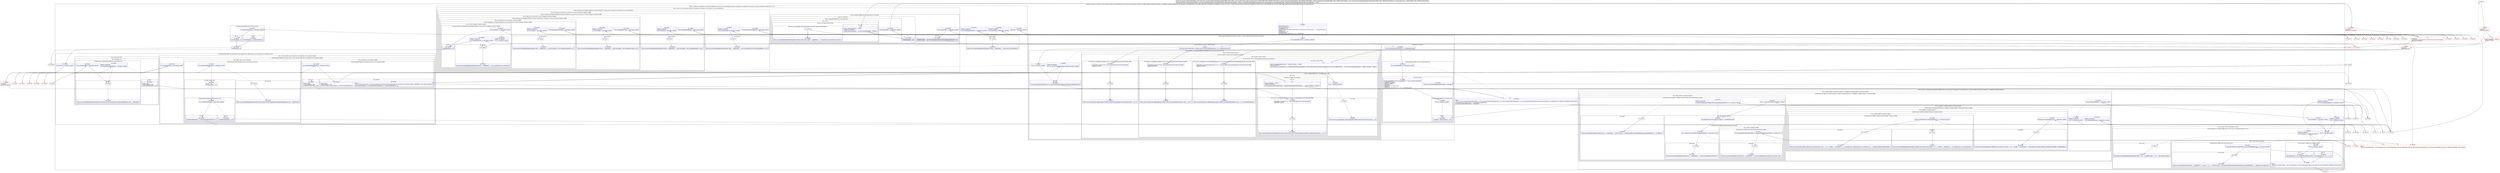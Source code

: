 digraph "CFG forcom.j256.ormlite.field.FieldType.\<init\>(Lcom\/j256\/ormlite\/support\/ConnectionSource;Ljava\/lang\/String;Ljava\/lang\/reflect\/Field;Lcom\/j256\/ormlite\/field\/DatabaseFieldConfig;Ljava\/lang\/Class;)V" {
subgraph cluster_Region_1604795508 {
label = "R(8:0|(2:2|(1:28)(1:(1:(2:10|(1:(1:13))(2:17|18)))))(2:29|(3:31|(1:33)|35))|36|(1:(3:(1:76)(1:78)|77|(2:163|164))(2:73|74))(1:(1:(2:49|(2:55|56)(1:(2:53|54)))(2:47|48))(1:(1:(2:68|69)(1:(2:64|65)(2:66|67)))))|(1:83)(1:84)|85|(1:(2:(2:92|93)|(1:91)))(1:(1:(2:98|(1:100)(1:101))(2:102|103))(1:(2:106|109)(1:110)))|(2:(1:121)(2:(1:(1:125))|129)|(2:134|135)(1:(2:140|141)(1:(2:146|147)(1:(2:152|153)(1:(1:161)(2:159|160))))))(2:117|118)) | DECL_VAR: com.j256.ormlite.field.DataPersister null, java.lang.String null\l";
node [shape=record,color=blue];
Node_0 [shape=record,label="{0\:\ 0x0000|MTH_ENTER_BLOCK\l|r6.connectionSource = r7\lr6.tableName = r8\lcom.j256.ormlite.db.DatabaseType com.j256.ormlite.p007db.DatabaseType r7 = r7.getDatabaseType()\lr6.field = r9\lr6.parentClass = r11\lr10.postProcess()\ljava.lang.Class java.lang.Class\<?\> r11 = r9.getType()\l}"];
subgraph cluster_IfRegion_1444960483 {
label = "IF [B:1:0x001c] THEN: R(2:2|(1:28)(1:(1:(2:10|(1:(1:13))(2:17|18))))) ELSE: R(2:29|(3:31|(1:33)|35))";
node [shape=record,color=blue];
Node_1 [shape=record,label="{1\:\ 0x001c|if (r10.getDataPersister() == null) goto L_0x001e\l}"];
subgraph cluster_Region_1657262896 {
label = "R(2:2|(1:28)(1:(1:(2:10|(1:(1:13))(2:17|18)))))";
node [shape=record,color=blue];
Node_2 [shape=record,label="{2\:\ 0x001e|java.lang.Class java.lang.Class\<? extends com.j256.ormlite.field.DataPersister\> r0 = r10.getPersisterClass()\l}"];
subgraph cluster_IfRegion_603158689 {
label = "IF [B:3:0x0022, B:5:0x0026] THEN: R(1:28) ELSE: R(1:(1:(2:10|(1:(1:13))(2:17|18))))";
node [shape=record,color=blue];
Node_3 [shape=record,label="{3\:\ 0x0022|if (r0 == null) goto L_0x00b5\l}"];
Node_5 [shape=record,label="{5\:\ 0x0026|ADDED_TO_REGION\l|if (r0 == com.j256.ormlite.field.types.VoidType.class) goto L_0x00b5\l}"];
subgraph cluster_Region_941175782 {
label = "R(1:28)";
node [shape=record,color=blue];
Node_28 [shape=record,label="{28\:\ 0x00b5|com.j256.ormlite.field.DataPersister r3 = com.j256.ormlite.field.DataPersisterManager.lookupForField(r9)\l}"];
}
subgraph cluster_Region_894332527 {
label = "R(1:(1:(2:10|(1:(1:13))(2:17|18))))";
node [shape=record,color=blue];
subgraph cluster_TryCatchRegion_1011454912 {
label = "Try: R(1:(2:10|(1:(1:13))(2:17|18))) catches: R(3:25|26|27)";
node [shape=record,color=blue];
subgraph cluster_Region_485324992 {
label = "R(1:(2:10|(1:(1:13))(2:17|18)))";
node [shape=record,color=blue];
subgraph cluster_TryCatchRegion_1222565118 {
label = "Try: R(2:10|(1:(1:13))(2:17|18)) catches: R(3:22|23|24), R(3:19|20|21)";
node [shape=record,color=blue];
subgraph cluster_Region_555570608 {
label = "R(2:10|(1:(1:13))(2:17|18))";
node [shape=record,color=blue];
Node_10 [shape=record,label="{10\:\ ?|Catch:\{ InvocationTargetException \-\> 0x0083, Exception \-\> 0x006c \}\lSplitter:B:9:0x0032\l|java.lang.Object java.lang.Object r3 = r0.getDeclaredMethod(\"getSingleton\", new java.lang.Class[0]).invoke((java.lang.Object) null, new java.lang.Object[0])     \/\/ Catch:\{ InvocationTargetException \-\> 0x0083, Exception \-\> 0x006c \}\l}"];
subgraph cluster_IfRegion_112018410 {
label = "IF [B:11:0x0038] THEN: R(1:(1:13)) ELSE: R(2:17|18)";
node [shape=record,color=blue];
Node_11 [shape=record,label="{11\:\ 0x0038|if (r3 != null) goto L_0x003a\l}"];
subgraph cluster_Region_237366940 {
label = "R(1:(1:13))";
node [shape=record,color=blue];
subgraph cluster_TryCatchRegion_2114104075 {
label = "Try: R(1:13) catches: R(3:14|15|16)";
node [shape=record,color=blue];
subgraph cluster_Region_520787416 {
label = "R(1:13)";
node [shape=record,color=blue];
Node_13 [shape=record,label="{13\:\ ?|Catch:\{ Exception \-\> 0x003e \}\lSplitter:B:12:0x003a\l|com.j256.ormlite.field.DataPersister r3 = (com.j256.ormlite.field.DataPersister) r3     \/\/ Catch:\{ Exception \-\> 0x003e \}\l}"];
}
subgraph cluster_Region_1696267542 {
label = "R(3:14|15|16) | ExcHandler: Exception (r7v33 'e' java.lang.Exception A[CUSTOM_DECLARE])\l";
node [shape=record,color=blue];
Node_14 [shape=record,label="{14\:\ 0x003e|ExcHandler: Exception (r7v33 'e' java.lang.Exception A[CUSTOM_DECLARE])\lSplitter:B:12:0x003a\l}"];
Node_15 [shape=record,label="{15\:\ 0x003f}"];
Node_16 [shape=record,label="{16\:\ 0x0054|throw com.j256.ormlite.misc.SqlExceptionUtil.create(\"Could not cast result of static getSingleton method to DataPersister from class \" + r0, r7)\l}"];
}
}
}
subgraph cluster_Region_966327510 {
label = "R(2:17|18)";
node [shape=record,color=blue];
Node_17 [shape=record,label="{17\:\ 0x0055}"];
Node_18 [shape=record,label="{18\:\ 0x006b|throw new java.sql.SQLException(\"Static getSingleton method should not return null on class \" + r0)\l}"];
}
}
}
subgraph cluster_Region_26651956 {
label = "R(3:22|23|24) | ExcHandler: InvocationTargetException (r7v27 'e' java.lang.reflect.InvocationTargetException A[CUSTOM_DECLARE])\l";
node [shape=record,color=blue];
Node_22 [shape=record,label="{22\:\ 0x0083|ExcHandler: InvocationTargetException (r7v27 'e' java.lang.reflect.InvocationTargetException A[CUSTOM_DECLARE])\lSplitter:B:9:0x0032\l}"];
Node_23 [shape=record,label="{23\:\ 0x0084}"];
Node_24 [shape=record,label="{24\:\ 0x009d|throw com.j256.ormlite.misc.SqlExceptionUtil.create(\"Could not run getSingleton method on class \" + r0, r7.getTargetException())\l}"];
}
subgraph cluster_Region_1257101411 {
label = "R(3:19|20|21) | ExcHandler: Exception (r7v30 'e' java.lang.Exception A[CUSTOM_DECLARE])\l";
node [shape=record,color=blue];
Node_19 [shape=record,label="{19\:\ 0x006c|ExcHandler: Exception (r7v30 'e' java.lang.Exception A[CUSTOM_DECLARE])\lSplitter:B:9:0x0032\l}"];
Node_20 [shape=record,label="{20\:\ 0x006d}"];
Node_21 [shape=record,label="{21\:\ 0x0082|throw com.j256.ormlite.misc.SqlExceptionUtil.create(\"Could not run getSingleton method on class \" + r0, r7)\l}"];
}
}
}
subgraph cluster_Region_2024631909 {
label = "R(3:25|26|27) | ExcHandler: Exception (r7v25 'e' java.lang.Exception A[CUSTOM_DECLARE])\l";
node [shape=record,color=blue];
Node_25 [shape=record,label="{25\:\ 0x009e|ExcHandler: Exception (r7v25 'e' java.lang.Exception A[CUSTOM_DECLARE])\lSplitter:B:7:0x002c\l}"];
Node_26 [shape=record,label="{26\:\ 0x009f}"];
Node_27 [shape=record,label="{27\:\ 0x00b4|throw com.j256.ormlite.misc.SqlExceptionUtil.create(\"Could not find getSingleton static method on class \" + r0, r7)\l}"];
}
}
}
}
}
subgraph cluster_Region_1512675039 {
label = "R(2:29|(3:31|(1:33)|35))";
node [shape=record,color=blue];
Node_29 [shape=record,label="{29\:\ 0x00ba|com.j256.ormlite.field.DataPersister r3 = r10.getDataPersister()\l}"];
subgraph cluster_IfRegion_157214579 {
label = "IF [B:30:0x00c2] THEN: R(3:31|(1:33)|35) ELSE: null";
node [shape=record,color=blue];
Node_30 [shape=record,label="{30\:\ 0x00c2|if (r3.isValidForField(r9) == false) goto L_0x00c4\l}"];
subgraph cluster_Region_539695116 {
label = "R(3:31|(1:33)|35)";
node [shape=record,color=blue];
Node_31 [shape=record,label="{31\:\ 0x00c4|java.lang.StringBuilder java.lang.StringBuilder r7 = new java.lang.StringBuilder()\lr7.append(\"Field class \")\lr7.append(r11.getName())\lr7.append(\" for field \")\lr7.append(r6)\lr7.append(\" is not valid for type \")\lr7.append(r3)\ljava.lang.Class java.lang.Class\<?\> r8 = r3.getPrimaryClass()\l}"];
subgraph cluster_IfRegion_28884842 {
label = "IF [B:32:0x00e9] THEN: R(1:33) ELSE: null";
node [shape=record,color=blue];
Node_32 [shape=record,label="{32\:\ 0x00e9|if (r8 != null) goto L_0x00eb\l}"];
subgraph cluster_Region_776308026 {
label = "R(1:33)";
node [shape=record,color=blue];
Node_33 [shape=record,label="{33\:\ 0x00eb|r7.append(\", maybe should be \" + r8)\l}"];
}
}
Node_35 [shape=record,label="{35\:\ 0x0108|throw new java.lang.IllegalArgumentException(r7.toString())\l}"];
}
}
}
}
Node_36 [shape=record,label="{36\:\ 0x0109|PHI: r3 \l  PHI: (r3v0 com.j256.ormlite.field.DataPersister) = (r3v1 com.j256.ormlite.field.DataPersister), (r3v2 com.j256.ormlite.field.DataPersister), (r3v7 com.j256.ormlite.field.DataPersister) binds: [B:30:0x00c2, B:28:0x00b5, B:13:?] A[DONT_GENERATE, DONT_INLINE]\l|java.lang.String java.lang.String r0 = r10.getForeignColumnName()\ljava.lang.String java.lang.String r4 = r9.getName()\l}"];
subgraph cluster_IfRegion_1117789554 {
label = "IF [B:37:0x0115, B:39:0x011b, B:40:0x011d] THEN: R(1:(3:(1:76)(1:78)|77|(2:163|164))(2:73|74)) ELSE: R(1:(1:(2:49|(2:55|56)(1:(2:53|54)))(2:47|48))(1:(1:(2:68|69)(1:(2:64|65)(2:66|67)))))";
node [shape=record,color=blue];
Node_37 [shape=record,label="{37\:\ 0x0115|if (r10.isForeign() == true) goto L_0x024a\l}"];
Node_39 [shape=record,label="{39\:\ 0x011b|ADDED_TO_REGION\l|if (r10.isForeignAutoRefresh() == true) goto L_0x024a\l}"];
Node_40 [shape=record,label="{40\:\ 0x011d|ADDED_TO_REGION\l|if (r0 != null) goto L_0x024a\l}"];
subgraph cluster_Region_928637834 {
label = "R(1:(3:(1:76)(1:78)|77|(2:163|164))(2:73|74))";
node [shape=record,color=blue];
subgraph cluster_IfRegion_371829491 {
label = "IF [B:70:0x024a, B:72:0x0250] THEN: R(3:(1:76)(1:78)|77|(2:163|164)) ELSE: R(2:73|74)";
node [shape=record,color=blue];
Node_70 [shape=record,label="{70\:\ 0x024a|if (r3 == null) goto L_0x0277\l}"];
Node_72 [shape=record,label="{72\:\ 0x0250|ADDED_TO_REGION\l|if (r3.isPrimitive() == false) goto L_0x0277\l}"];
subgraph cluster_Region_1848741569 {
label = "R(3:(1:76)(1:78)|77|(2:163|164))";
node [shape=record,color=blue];
subgraph cluster_IfRegion_1412035735 {
label = "IF [B:75:0x0277] THEN: R(1:76) ELSE: R(1:78)";
node [shape=record,color=blue];
Node_75 [shape=record,label="{75\:\ 0x0277|if (r0 == null) goto L_0x0279\l}"];
subgraph cluster_Region_750278136 {
label = "R(1:76)";
node [shape=record,color=blue];
Node_76 [shape=record,label="{76\:\ 0x0279|java.lang.String r0 = r4 + FOREIGN_ID_FIELD_SUFFIX\l}"];
}
subgraph cluster_Region_635333623 {
label = "R(1:78)";
node [shape=record,color=blue];
Node_78 [shape=record,label="{78\:\ 0x028c|java.lang.String r0 = r4 + \"_\" + r0\l}"];
}
}
Node_77 [shape=record,label="{77\:\ 0x028a|PHI: r0 \l  PHI: (r0v4 java.lang.String) = (r0v3 java.lang.String), (r0v8 java.lang.String) binds: [B:78:0x028c, B:76:0x0279] A[DONT_GENERATE, DONT_INLINE]\l|r4 = r0\l}"];
subgraph cluster_IfRegion_101147972 {
label = "IF [B:80:0x02a7] THEN: R(2:163|164) ELSE: null";
node [shape=record,color=blue];
Node_80 [shape=record,label="{80\:\ 0x02a7|if (com.j256.ormlite.dao.ForeignCollection.class.isAssignableFrom(r11) == true) goto L_0x04a7\l}"];
subgraph cluster_Region_112395655 {
label = "R(2:163|164)";
node [shape=record,color=blue];
Node_163 [shape=record,label="{163\:\ 0x04a7}"];
Node_164 [shape=record,label="{164\:\ 0x04dc|throw new java.sql.SQLException(\"Field '\" + r9.getName() + \"' in class \" + r11 + \"' should use the @\" + com.j256.ormlite.field.ForeignCollectionField.class.getSimpleName() + \" annotation not foreign=true\")\l}"];
}
}
}
subgraph cluster_Region_1980059018 {
label = "R(2:73|74)";
node [shape=record,color=blue];
Node_73 [shape=record,label="{73\:\ 0x0253}"];
Node_74 [shape=record,label="{74\:\ 0x0276|throw new java.lang.IllegalArgumentException(\"Field \" + r6 + \" is a primitive class \" + r11 + \" but marked as foreign\")\l}"];
}
}
}
subgraph cluster_Region_2107118030 {
label = "R(1:(1:(2:49|(2:55|56)(1:(2:53|54)))(2:47|48))(1:(1:(2:68|69)(1:(2:64|65)(2:66|67))))) | ELSE_IF_CHAIN\l";
node [shape=record,color=blue];
subgraph cluster_IfRegion_58918001 {
label = "IF [B:42:0x0125] THEN: R(1:(2:49|(2:55|56)(1:(2:53|54)))(2:47|48)) ELSE: R(1:(1:(2:68|69)(1:(2:64|65)(2:66|67)))) | ELSE_IF_CHAIN\l";
node [shape=record,color=blue];
Node_42 [shape=record,label="{42\:\ 0x0125|if (r10.isForeignCollection() == true) goto L_0x0127\l}"];
subgraph cluster_Region_2076111416 {
label = "R(1:(2:49|(2:55|56)(1:(2:53|54)))(2:47|48))";
node [shape=record,color=blue];
subgraph cluster_IfRegion_236376126 {
label = "IF [B:44:0x0129, B:46:0x0131] THEN: R(2:49|(2:55|56)(1:(2:53|54))) ELSE: R(2:47|48)";
node [shape=record,color=blue];
Node_44 [shape=record,label="{44\:\ 0x0129|if (r11 == java.util.Collection.class) goto L_0x0162\l}"];
Node_46 [shape=record,label="{46\:\ 0x0131|ADDED_TO_REGION\l|if (com.j256.ormlite.dao.ForeignCollection.class.isAssignableFrom(r11) == true) goto L_0x0162\l}"];
subgraph cluster_Region_1635374437 {
label = "R(2:49|(2:55|56)(1:(2:53|54)))";
node [shape=record,color=blue];
Node_49 [shape=record,label="{49\:\ 0x0162|java.lang.reflect.Type java.lang.reflect.Type r11 = r9.getGenericType()\l}"];
subgraph cluster_IfRegion_56363021 {
label = "IF [B:50:0x0168] THEN: R(2:55|56) ELSE: R(1:(2:53|54))";
node [shape=record,color=blue];
Node_50 [shape=record,label="{50\:\ 0x0168|if ((r11 instanceof java.lang.reflect.ParameterizedType) != true) goto L_0x0195\l}"];
subgraph cluster_Region_538685838 {
label = "R(2:55|56)";
node [shape=record,color=blue];
Node_55 [shape=record,label="{55\:\ 0x0195}"];
Node_56 [shape=record,label="{56\:\ 0x01b4|throw new java.sql.SQLException(\"Field class for '\" + r9.getName() + \"' must be a parameterized Collection.\")\l}"];
}
subgraph cluster_Region_498127394 {
label = "R(1:(2:53|54)) | ELSE_IF_CHAIN\l";
node [shape=record,color=blue];
subgraph cluster_IfRegion_1839569419 {
label = "IF [B:52:0x0171] THEN: R(2:53|54) ELSE: null | ELSE_IF_CHAIN\l";
node [shape=record,color=blue];
Node_52 [shape=record,label="{52\:\ 0x0171|if (((java.lang.reflect.ParameterizedType) r11).getActualTypeArguments().length == 0) goto L_0x0175\l}"];
subgraph cluster_Region_101449065 {
label = "R(2:53|54)";
node [shape=record,color=blue];
Node_53 [shape=record,label="{53\:\ 0x0175}"];
Node_54 [shape=record,label="{54\:\ 0x0194|throw new java.sql.SQLException(\"Field class for '\" + r9.getName() + \"' must be a parameterized Collection with at least 1 type.\")\l}"];
}
}
}
}
}
subgraph cluster_Region_178839714 {
label = "R(2:47|48)";
node [shape=record,color=blue];
Node_47 [shape=record,label="{47\:\ 0x0134}"];
Node_48 [shape=record,label="{48\:\ 0x0161|throw new java.sql.SQLException(\"Field class for '\" + r9.getName() + \"' must be of class \" + com.j256.ormlite.dao.ForeignCollection.class.getSimpleName() + \" or Collection.\")\l}"];
}
}
}
subgraph cluster_Region_2000857016 {
label = "R(1:(1:(2:68|69)(1:(2:64|65)(2:66|67)))) | ELSE_IF_CHAIN\l";
node [shape=record,color=blue];
subgraph cluster_IfRegion_1828215472 {
label = "IF [B:57:0x01b5, B:59:0x01bb] THEN: R(1:(2:68|69)(1:(2:64|65)(2:66|67))) ELSE: null | ELSE_IF_CHAIN\l";
node [shape=record,color=blue];
Node_57 [shape=record,label="{57\:\ 0x01b5|ADDED_TO_REGION\l|if (r3 == null) goto L_0x01b7\l}"];
Node_59 [shape=record,label="{59\:\ 0x01bb|ADDED_TO_REGION\l|if (r10.isForeignCollection() == false) goto L_0x01bd\l}"];
subgraph cluster_Region_893453043 {
label = "R(1:(2:68|69)(1:(2:64|65)(2:66|67)))";
node [shape=record,color=blue];
subgraph cluster_IfRegion_864463357 {
label = "IF [B:61:0x01c3] THEN: R(2:68|69) ELSE: R(1:(2:64|65)(2:66|67))";
node [shape=record,color=blue];
Node_61 [shape=record,label="{61\:\ 0x01c3|if (byte[].class.isAssignableFrom(r11) != false) goto L_0x0222\l}"];
subgraph cluster_Region_755436855 {
label = "R(2:68|69)";
node [shape=record,color=blue];
Node_68 [shape=record,label="{68\:\ 0x0222}"];
Node_69 [shape=record,label="{69\:\ 0x0249|throw new java.sql.SQLException(\"ORMLite does not know how to store \" + r11 + \" for field '\" + r9.getName() + \"'. byte[] fields must specify dataType=DataType.BYTE_ARRAY or SERIALIZABLE\")\l}"];
}
subgraph cluster_Region_2015451401 {
label = "R(1:(2:64|65)(2:66|67)) | ELSE_IF_CHAIN\l";
node [shape=record,color=blue];
subgraph cluster_IfRegion_1899133952 {
label = "IF [B:63:0x01cb] THEN: R(2:64|65) ELSE: R(2:66|67) | ELSE_IF_CHAIN\l";
node [shape=record,color=blue];
Node_63 [shape=record,label="{63\:\ 0x01cb|if (java.io.Serializable.class.isAssignableFrom(r11) == true) goto L_0x01cd\l}"];
subgraph cluster_Region_1235076408 {
label = "R(2:64|65)";
node [shape=record,color=blue];
Node_64 [shape=record,label="{64\:\ 0x01cd}"];
Node_65 [shape=record,label="{65\:\ 0x01f9|throw new java.sql.SQLException(\"ORMLite does not know how to store \" + r11 + \" for field '\" + r9.getName() + \"'.  Use another class, custom persister, or to serialize it use \" + \"dataType=DataType.SERIALIZABLE\")\l}"];
}
subgraph cluster_Region_1330791607 {
label = "R(2:66|67)";
node [shape=record,color=blue];
Node_66 [shape=record,label="{66\:\ 0x01fa}"];
Node_67 [shape=record,label="{67\:\ 0x0221|throw new java.lang.IllegalArgumentException(\"ORMLite does not know how to store \" + r11 + \" for field \" + r9.getName() + \". Use another class or a custom persister.\")\l}"];
}
}
}
}
}
}
}
}
}
}
subgraph cluster_IfRegion_448552658 {
label = "IF [B:82:0x02ad] THEN: R(1:83) ELSE: R(1:84)";
node [shape=record,color=blue];
Node_82 [shape=record,label="{82\:\ 0x02ad|if (r10.getColumnName() == null) goto L_0x02af\l}"];
subgraph cluster_Region_934187444 {
label = "R(1:83)";
node [shape=record,color=blue];
Node_83 [shape=record,label="{83\:\ 0x02af|r6.columnName = r4\l}"];
}
subgraph cluster_Region_876587759 {
label = "R(1:84)";
node [shape=record,color=blue];
Node_84 [shape=record,label="{84\:\ 0x02b2|r6.columnName = r10.getColumnName()\l}"];
}
}
Node_85 [shape=record,label="{85\:\ 0x02b8|r6.fieldConfig = r10\l}"];
subgraph cluster_IfRegion_156528641 {
label = "IF [B:86:0x02bf] THEN: R(1:(2:(2:92|93)|(1:91))) ELSE: R(1:(1:(2:98|(1:100)(1:101))(2:102|103))(1:(2:106|109)(1:110)))";
node [shape=record,color=blue];
Node_86 [shape=record,label="{86\:\ 0x02bf|if (r10.isId() == true) goto L_0x02c1\l}"];
subgraph cluster_Region_2068814131 {
label = "R(1:(2:(2:92|93)|(1:91)))";
node [shape=record,color=blue];
subgraph cluster_Region_66916934 {
label = "R(2:(2:92|93)|(1:91))";
node [shape=record,color=blue];
subgraph cluster_IfRegion_1255979012 {
label = "IF [B:88:0x02c5, B:90:0x02cb] THEN: R(2:92|93) ELSE: null";
node [shape=record,color=blue];
Node_88 [shape=record,label="{88\:\ 0x02c5|if (r10.isGeneratedId() == true) goto L_0x02d5\l}"];
Node_90 [shape=record,label="{90\:\ 0x02cb|ADDED_TO_REGION\l|if (r10.getGeneratedIdSequence() != null) goto L_0x02d5\l}"];
subgraph cluster_Region_1612844326 {
label = "R(2:92|93)";
node [shape=record,color=blue];
Node_92 [shape=record,label="{92\:\ 0x02d5}"];
Node_93 [shape=record,label="{93\:\ 0x02ef|throw new java.lang.IllegalArgumentException(\"Must specify one of id, generatedId, and generatedIdSequence with \" + r9.getName())\l}"];
}
}
subgraph cluster_Region_1738774032 {
label = "R(1:91)";
node [shape=record,color=blue];
Node_91 [shape=record,label="{91\:\ 0x02cd|r6.isId = true\lr6.isGeneratedId = false\lr6.generatedIdSequence = null\l}"];
}
}
}
subgraph cluster_Region_212322176 {
label = "R(1:(1:(2:98|(1:100)(1:101))(2:102|103))(1:(2:106|109)(1:110))) | ELSE_IF_CHAIN\l";
node [shape=record,color=blue];
subgraph cluster_IfRegion_596923016 {
label = "IF [B:95:0x02f4] THEN: R(1:(2:98|(1:100)(1:101))(2:102|103)) ELSE: R(1:(2:106|109)(1:110)) | ELSE_IF_CHAIN\l";
node [shape=record,color=blue];
Node_95 [shape=record,label="{95\:\ 0x02f4|if (r10.isGeneratedId() == true) goto L_0x02f6\l}"];
subgraph cluster_Region_1395601633 {
label = "R(1:(2:98|(1:100)(1:101))(2:102|103))";
node [shape=record,color=blue];
subgraph cluster_IfRegion_684146562 {
label = "IF [B:97:0x02fa] THEN: R(2:98|(1:100)(1:101)) ELSE: R(2:102|103)";
node [shape=record,color=blue];
Node_97 [shape=record,label="{97\:\ 0x02fa|if (r10.getGeneratedIdSequence() == null) goto L_0x02fc\l}"];
subgraph cluster_Region_451835613 {
label = "R(2:98|(1:100)(1:101))";
node [shape=record,color=blue];
Node_98 [shape=record,label="{98\:\ 0x02fc|r6.isId = true\lr6.isGeneratedId = true\l}"];
subgraph cluster_IfRegion_924631773 {
label = "IF [B:99:0x0304] THEN: R(1:100) ELSE: R(1:101)";
node [shape=record,color=blue];
Node_99 [shape=record,label="{99\:\ 0x0304|if (r7.isIdSequenceNeeded() == true) goto L_0x0306\l}"];
subgraph cluster_Region_1049826094 {
label = "R(1:100)";
node [shape=record,color=blue];
Node_100 [shape=record,label="{100\:\ 0x0306|r6.generatedIdSequence = r7.generateIdSequenceName(r8, r6)\l}"];
}
subgraph cluster_Region_468674330 {
label = "R(1:101)";
node [shape=record,color=blue];
Node_101 [shape=record,label="{101\:\ 0x030d|r6.generatedIdSequence = null\l}"];
}
}
}
subgraph cluster_Region_829289662 {
label = "R(2:102|103)";
node [shape=record,color=blue];
Node_102 [shape=record,label="{102\:\ 0x0310}"];
Node_103 [shape=record,label="{103\:\ 0x032a|throw new java.lang.IllegalArgumentException(\"Must specify one of id, generatedId, and generatedIdSequence with \" + r9.getName())\l}"];
}
}
}
subgraph cluster_Region_549971518 {
label = "R(1:(2:106|109)(1:110)) | ELSE_IF_CHAIN\l";
node [shape=record,color=blue];
subgraph cluster_IfRegion_1240872037 {
label = "IF [B:105:0x032f] THEN: R(2:106|109) ELSE: R(1:110) | ELSE_IF_CHAIN\l";
node [shape=record,color=blue];
Node_105 [shape=record,label="{105\:\ 0x032f|if (r10.getGeneratedIdSequence() != null) goto L_0x0331\l}"];
subgraph cluster_Region_391314631 {
label = "R(2:106|109)";
node [shape=record,color=blue];
Node_106 [shape=record,label="{106\:\ 0x0331|r6.isId = true\lr6.isGeneratedId = true\ljava.lang.String java.lang.String r8 = r10.getGeneratedIdSequence()\l}"];
Node_109 [shape=record,label="{109\:\ 0x0343|PHI: r8 \l  PHI: (r8v35 java.lang.String) = (r8v34 java.lang.String), (r8v36 java.lang.String) binds: [B:107:0x033d, B:108:0x033f] A[DONT_GENERATE, DONT_INLINE, REMOVE]\l|r6.generatedIdSequence = r7.isEntityNamesMustBeUpCase() ? r7.upCaseEntityName(r8) : r8\l}"];
}
subgraph cluster_Region_692145654 {
label = "R(1:110)";
node [shape=record,color=blue];
Node_110 [shape=record,label="{110\:\ 0x0346|r6.isId = false\lr6.isGeneratedId = false\lr6.generatedIdSequence = null\l}"];
}
}
}
}
}
}
subgraph cluster_IfRegion_2010616932 {
label = "IF [B:112:0x034e, B:114:0x0354, B:116:0x035a] THEN: R(2:(1:121)(2:(1:(1:125))|129)|(2:134|135)(1:(2:140|141)(1:(2:146|147)(1:(2:152|153)(1:(1:161)(2:159|160)))))) ELSE: R(2:117|118)";
node [shape=record,color=blue];
Node_112 [shape=record,label="{112\:\ 0x034e|if (r6.isId == false) goto L_0x037d\l}"];
Node_114 [shape=record,label="{114\:\ 0x0354|ADDED_TO_REGION\l|if (r10.isForeign() == false) goto L_0x0356\l}"];
Node_116 [shape=record,label="{116\:\ 0x035a|ADDED_TO_REGION\l|if (r10.isForeignAutoRefresh() == false) goto L_0x037d\l}"];
subgraph cluster_Region_1757309622 {
label = "R(2:(1:121)(2:(1:(1:125))|129)|(2:134|135)(1:(2:140|141)(1:(2:146|147)(1:(2:152|153)(1:(1:161)(2:159|160))))))";
node [shape=record,color=blue];
subgraph cluster_IfRegion_278081240 {
label = "IF [B:120:0x0381] THEN: R(1:121) ELSE: R(2:(1:(1:125))|129)";
node [shape=record,color=blue];
Node_120 [shape=record,label="{120\:\ 0x0381|if (r10.isUseGetSet() == true) goto L_0x0383\l}"];
subgraph cluster_Region_857669569 {
label = "R(1:121)";
node [shape=record,color=blue];
Node_121 [shape=record,label="{121\:\ 0x0383|r6.fieldGetMethod = com.j256.ormlite.field.DatabaseFieldConfig.findGetMethod(r9, true)\lr6.fieldSetMethod = com.j256.ormlite.field.DatabaseFieldConfig.findSetMethod(r9, true)\l}"];
}
subgraph cluster_Region_2015439218 {
label = "R(2:(1:(1:125))|129)";
node [shape=record,color=blue];
subgraph cluster_IfRegion_1666254618 {
label = "IF [B:123:0x0394] THEN: R(1:(1:125)) ELSE: null";
node [shape=record,color=blue];
Node_123 [shape=record,label="{123\:\ 0x0394|if (r9.isAccessible() == false) goto L_0x0396\l}"];
subgraph cluster_Region_1782382662 {
label = "R(1:(1:125))";
node [shape=record,color=blue];
subgraph cluster_TryCatchRegion_781781559 {
label = "Try: R(1:125) catches: R(2:126|128)";
node [shape=record,color=blue];
subgraph cluster_Region_1594018863 {
label = "R(1:125)";
node [shape=record,color=blue];
Node_125 [shape=record,label="{125\:\ ?|Catch:\{ SecurityException \-\> 0x039c \}\lSplitter:B:124:0x0396\l|r6.field.setAccessible(true)     \/\/ Catch:\{ SecurityException \-\> 0x039c \}\l}"];
}
subgraph cluster_Region_880834818 {
label = "R(2:126|128) | ExcHandler: SecurityException (unused java.lang.SecurityException)\l";
node [shape=record,color=blue];
Node_126 [shape=record,label="{126\:\ 0x039c}"];
Node_128 [shape=record,label="{128\:\ 0x03bb|throw new java.lang.IllegalArgumentException(\"Could not open access to field \" + r9.getName() + \".  You may have to set useGetSet=true to fix.\")\l}"];
}
}
}
}
Node_129 [shape=record,label="{129\:\ 0x03bc|r6.fieldGetMethod = null\lr6.fieldSetMethod = null\l}"];
}
}
subgraph cluster_IfRegion_918380772 {
label = "IF [B:131:0x03c4, B:133:0x03ca] THEN: R(2:134|135) ELSE: R(1:(2:140|141)(1:(2:146|147)(1:(2:152|153)(1:(1:161)(2:159|160)))))";
node [shape=record,color=blue];
Node_131 [shape=record,label="{131\:\ 0x03c4|if (r10.isAllowGeneratedIdInsert() != false) goto L_0x03c6\l}"];
Node_133 [shape=record,label="{133\:\ 0x03ca|ADDED_TO_REGION\l|if (r10.isGeneratedId() != true) goto L_0x03cd\l}"];
subgraph cluster_Region_1343425718 {
label = "R(2:134|135)";
node [shape=record,color=blue];
Node_134 [shape=record,label="{134\:\ 0x03cd}"];
Node_135 [shape=record,label="{135\:\ 0x03ec|throw new java.lang.IllegalArgumentException(\"Field \" + r9.getName() + \" must be a generated\-id if allowGeneratedIdInsert = true\")\l}"];
}
subgraph cluster_Region_423215407 {
label = "R(1:(2:140|141)(1:(2:146|147)(1:(2:152|153)(1:(1:161)(2:159|160))))) | ELSE_IF_CHAIN\l";
node [shape=record,color=blue];
subgraph cluster_IfRegion_784790371 {
label = "IF [B:137:0x03f1, B:139:0x03f7] THEN: R(2:140|141) ELSE: R(1:(2:146|147)(1:(2:152|153)(1:(1:161)(2:159|160)))) | ELSE_IF_CHAIN\l";
node [shape=record,color=blue];
Node_137 [shape=record,label="{137\:\ 0x03f1|if (r10.isForeignAutoRefresh() != false) goto L_0x03f3\l}"];
Node_139 [shape=record,label="{139\:\ 0x03f7|ADDED_TO_REGION\l|if (r10.isForeign() != true) goto L_0x03fa\l}"];
subgraph cluster_Region_1931545631 {
label = "R(2:140|141)";
node [shape=record,color=blue];
Node_140 [shape=record,label="{140\:\ 0x03fa}"];
Node_141 [shape=record,label="{141\:\ 0x0419|throw new java.lang.IllegalArgumentException(\"Field \" + r9.getName() + \" must have foreign = true if foreignAutoRefresh = true\")\l}"];
}
subgraph cluster_Region_991938673 {
label = "R(1:(2:146|147)(1:(2:152|153)(1:(1:161)(2:159|160)))) | ELSE_IF_CHAIN\l";
node [shape=record,color=blue];
subgraph cluster_IfRegion_1819821700 {
label = "IF [B:143:0x041e, B:145:0x0424] THEN: R(2:146|147) ELSE: R(1:(2:152|153)(1:(1:161)(2:159|160))) | ELSE_IF_CHAIN\l";
node [shape=record,color=blue];
Node_143 [shape=record,label="{143\:\ 0x041e|if (r10.isForeignAutoCreate() != false) goto L_0x0420\l}"];
Node_145 [shape=record,label="{145\:\ 0x0424|ADDED_TO_REGION\l|if (r10.isForeign() != true) goto L_0x0427\l}"];
subgraph cluster_Region_1966931331 {
label = "R(2:146|147)";
node [shape=record,color=blue];
Node_146 [shape=record,label="{146\:\ 0x0427}"];
Node_147 [shape=record,label="{147\:\ 0x0446|throw new java.lang.IllegalArgumentException(\"Field \" + r9.getName() + \" must have foreign = true if foreignAutoCreate = true\")\l}"];
}
subgraph cluster_Region_235292367 {
label = "R(1:(2:152|153)(1:(1:161)(2:159|160))) | ELSE_IF_CHAIN\l";
node [shape=record,color=blue];
subgraph cluster_IfRegion_1268734782 {
label = "IF [B:149:0x044b, B:151:0x0451] THEN: R(2:152|153) ELSE: R(1:(1:161)(2:159|160)) | ELSE_IF_CHAIN\l";
node [shape=record,color=blue];
Node_149 [shape=record,label="{149\:\ 0x044b|if (r10.getForeignColumnName() != null) goto L_0x044d\l}"];
Node_151 [shape=record,label="{151\:\ 0x0451|ADDED_TO_REGION\l|if (r10.isForeign() != true) goto L_0x0454\l}"];
subgraph cluster_Region_1702717615 {
label = "R(2:152|153)";
node [shape=record,color=blue];
Node_152 [shape=record,label="{152\:\ 0x0454}"];
Node_153 [shape=record,label="{153\:\ 0x0473|throw new java.lang.IllegalArgumentException(\"Field \" + r9.getName() + \" must have foreign = true if foreignColumnName is set\")\l}"];
}
subgraph cluster_Region_2000638310 {
label = "R(1:(1:161)(2:159|160)) | ELSE_IF_CHAIN\l";
node [shape=record,color=blue];
subgraph cluster_IfRegion_1261650288 {
label = "IF [B:155:0x0478, B:156:0x047a, B:158:0x0480] THEN: R(1:161) ELSE: R(2:159|160) | ELSE_IF_CHAIN\l";
node [shape=record,color=blue];
Node_155 [shape=record,label="{155\:\ 0x0478|if (r10.isVersion() == false) goto L_0x04a3\l}"];
Node_156 [shape=record,label="{156\:\ 0x047a|ADDED_TO_REGION\l|if (r3 != null) goto L_0x047c\l}"];
Node_158 [shape=record,label="{158\:\ 0x0480|ADDED_TO_REGION\l|if (r3.isValidForVersion() == true) goto L_0x04a3\l}"];
subgraph cluster_Region_1911568069 {
label = "R(1:161)";
node [shape=record,color=blue];
Node_161 [shape=record,label="{161\:\ 0x04a3|assignDataType(r7, r3)\l}"];
}
subgraph cluster_Region_2051323267 {
label = "R(2:159|160)";
node [shape=record,color=blue];
Node_159 [shape=record,label="{159\:\ 0x0483}"];
Node_160 [shape=record,label="{160\:\ 0x04a2|throw new java.lang.IllegalArgumentException(\"Field \" + r9.getName() + \" is not a valid type to be a version field\")\l}"];
}
}
}
}
}
}
}
}
}
}
}
subgraph cluster_Region_1962050164 {
label = "R(2:117|118)";
node [shape=record,color=blue];
Node_117 [shape=record,label="{117\:\ 0x035d}"];
Node_118 [shape=record,label="{118\:\ 0x037c|throw new java.lang.IllegalArgumentException(\"Id field \" + r9.getName() + \" cannot also be a foreign object\")\l}"];
}
}
}
subgraph cluster_Region_2024631909 {
label = "R(3:25|26|27) | ExcHandler: Exception (r7v25 'e' java.lang.Exception A[CUSTOM_DECLARE])\l";
node [shape=record,color=blue];
Node_25 [shape=record,label="{25\:\ 0x009e|ExcHandler: Exception (r7v25 'e' java.lang.Exception A[CUSTOM_DECLARE])\lSplitter:B:7:0x002c\l}"];
Node_26 [shape=record,label="{26\:\ 0x009f}"];
Node_27 [shape=record,label="{27\:\ 0x00b4|throw com.j256.ormlite.misc.SqlExceptionUtil.create(\"Could not find getSingleton static method on class \" + r0, r7)\l}"];
}
subgraph cluster_Region_26651956 {
label = "R(3:22|23|24) | ExcHandler: InvocationTargetException (r7v27 'e' java.lang.reflect.InvocationTargetException A[CUSTOM_DECLARE])\l";
node [shape=record,color=blue];
Node_22 [shape=record,label="{22\:\ 0x0083|ExcHandler: InvocationTargetException (r7v27 'e' java.lang.reflect.InvocationTargetException A[CUSTOM_DECLARE])\lSplitter:B:9:0x0032\l}"];
Node_23 [shape=record,label="{23\:\ 0x0084}"];
Node_24 [shape=record,label="{24\:\ 0x009d|throw com.j256.ormlite.misc.SqlExceptionUtil.create(\"Could not run getSingleton method on class \" + r0, r7.getTargetException())\l}"];
}
subgraph cluster_Region_1257101411 {
label = "R(3:19|20|21) | ExcHandler: Exception (r7v30 'e' java.lang.Exception A[CUSTOM_DECLARE])\l";
node [shape=record,color=blue];
Node_19 [shape=record,label="{19\:\ 0x006c|ExcHandler: Exception (r7v30 'e' java.lang.Exception A[CUSTOM_DECLARE])\lSplitter:B:9:0x0032\l}"];
Node_20 [shape=record,label="{20\:\ 0x006d}"];
Node_21 [shape=record,label="{21\:\ 0x0082|throw com.j256.ormlite.misc.SqlExceptionUtil.create(\"Could not run getSingleton method on class \" + r0, r7)\l}"];
}
subgraph cluster_Region_1696267542 {
label = "R(3:14|15|16) | ExcHandler: Exception (r7v33 'e' java.lang.Exception A[CUSTOM_DECLARE])\l";
node [shape=record,color=blue];
Node_14 [shape=record,label="{14\:\ 0x003e|ExcHandler: Exception (r7v33 'e' java.lang.Exception A[CUSTOM_DECLARE])\lSplitter:B:12:0x003a\l}"];
Node_15 [shape=record,label="{15\:\ 0x003f}"];
Node_16 [shape=record,label="{16\:\ 0x0054|throw com.j256.ormlite.misc.SqlExceptionUtil.create(\"Could not cast result of static getSingleton method to DataPersister from class \" + r0, r7)\l}"];
}
subgraph cluster_Region_880834818 {
label = "R(2:126|128) | ExcHandler: SecurityException (unused java.lang.SecurityException)\l";
node [shape=record,color=blue];
Node_126 [shape=record,label="{126\:\ 0x039c}"];
Node_128 [shape=record,label="{128\:\ 0x03bb|throw new java.lang.IllegalArgumentException(\"Could not open access to field \" + r9.getName() + \".  You may have to set useGetSet=true to fix.\")\l}"];
}
Node_4 [shape=record,color=red,label="{4\:\ 0x0024}"];
Node_6 [shape=record,color=red,label="{6\:\ 0x002a}"];
Node_7 [shape=record,color=red,label="{7\:\ 0x002c|SYNTHETIC\lSplitter:B:7:0x002c\l}"];
Node_8 [shape=record,color=red,label="{8\:\ ?|Catch:\{ Exception \-\> 0x009e \}\lSplitter:B:7:0x002c\l}"];
Node_9 [shape=record,color=red,label="{9\:\ 0x0032|SYNTHETIC\lSplitter:B:9:0x0032\l}"];
Node_12 [shape=record,color=red,label="{12\:\ 0x003a|SYNTHETIC\lSplitter:B:12:0x003a\l}"];
Node_34 [shape=record,color=red,label="{34\:\ 0x00ff}"];
Node_38 [shape=record,color=red,label="{38\:\ 0x0117}"];
Node_41 [shape=record,color=red,label="{41\:\ 0x0121}"];
Node_43 [shape=record,color=red,label="{43\:\ 0x0127}"];
Node_45 [shape=record,color=red,label="{45\:\ 0x012b}"];
Node_51 [shape=record,color=red,label="{51\:\ 0x016a}"];
Node_58 [shape=record,color=red,label="{58\:\ 0x01b7}"];
Node_60 [shape=record,color=red,label="{60\:\ 0x01bd}"];
Node_62 [shape=record,color=red,label="{62\:\ 0x01c5}"];
Node_71 [shape=record,color=red,label="{71\:\ 0x024c}"];
Node_79 [shape=record,color=red,label="{79\:\ 0x02a1}"];
Node_81 [shape=record,color=red,label="{81\:\ 0x02a9|PHI: r4 \l  PHI: (r4v1 java.lang.String) = (r4v3 java.lang.String), (r4v0 java.lang.String), (r4v0 java.lang.String), (r4v0 java.lang.String) binds: [B:80:0x02a7, B:57:0x01b5, B:59:0x01bb, B:52:0x0171] A[DONT_GENERATE, DONT_INLINE]\l}"];
Node_87 [shape=record,color=red,label="{87\:\ 0x02c1}"];
Node_89 [shape=record,color=red,label="{89\:\ 0x02c7}"];
Node_94 [shape=record,color=red,label="{94\:\ 0x02f0}"];
Node_96 [shape=record,color=red,label="{96\:\ 0x02f6}"];
Node_104 [shape=record,color=red,label="{104\:\ 0x032b}"];
Node_107 [shape=record,color=red,label="{107\:\ 0x033d}"];
Node_108 [shape=record,color=red,label="{108\:\ 0x033f}"];
Node_111 [shape=record,color=red,label="{111\:\ 0x034c}"];
Node_113 [shape=record,color=red,label="{113\:\ 0x0350}"];
Node_115 [shape=record,color=red,label="{115\:\ 0x0356}"];
Node_119 [shape=record,color=red,label="{119\:\ 0x037d}"];
Node_122 [shape=record,color=red,label="{122\:\ 0x0390}"];
Node_124 [shape=record,color=red,label="{124\:\ 0x0396|SYNTHETIC\lSplitter:B:124:0x0396\l}"];
Node_127 [shape=record,color=red,label="{127\:\ ?|SYNTHETIC\lExcHandler: SecurityException (unused java.lang.SecurityException)\lSplitter:B:124:0x0396\l}"];
Node_130 [shape=record,color=red,label="{130\:\ 0x03c0}"];
Node_132 [shape=record,color=red,label="{132\:\ 0x03c6}"];
Node_136 [shape=record,color=red,label="{136\:\ 0x03ed}"];
Node_138 [shape=record,color=red,label="{138\:\ 0x03f3}"];
Node_142 [shape=record,color=red,label="{142\:\ 0x041a}"];
Node_144 [shape=record,color=red,label="{144\:\ 0x0420}"];
Node_148 [shape=record,color=red,label="{148\:\ 0x0447}"];
Node_150 [shape=record,color=red,label="{150\:\ 0x044d}"];
Node_154 [shape=record,color=red,label="{154\:\ 0x0474}"];
Node_157 [shape=record,color=red,label="{157\:\ 0x047c}"];
Node_162 [shape=record,color=red,label="{162\:\ 0x04a6}"];
MethodNode[shape=record,label="{public void com.j256.ormlite.field.FieldType.\<init\>((r6v0 'this' com.j256.ormlite.field.FieldType A[IMMUTABLE_TYPE, THIS]), (r7v0 com.j256.ormlite.support.ConnectionSource A[IMMUTABLE_TYPE, METHOD_ARGUMENT]), (r8v0 java.lang.String A[IMMUTABLE_TYPE, METHOD_ARGUMENT]), (r9v0 java.lang.reflect.Field A[IMMUTABLE_TYPE, METHOD_ARGUMENT]), (r10v0 com.j256.ormlite.field.DatabaseFieldConfig A[IMMUTABLE_TYPE, METHOD_ARGUMENT]), (r11v0 java.lang.Class\<?\> A[IMMUTABLE_TYPE, METHOD_ARGUMENT]))  | Annotation[SYSTEM, dalvik.annotation.Throws, \{value=[java.sql.SQLException]\}], Annotation[SYSTEM, dalvik.annotation.Signature, \{value=[(, Lcom\/j256\/ormlite\/support\/ConnectionSource;, Ljava\/lang\/String;, Ljava\/lang\/reflect\/Field;, Lcom\/j256\/ormlite\/field\/DatabaseFieldConfig;, Ljava\/lang\/Class\<, *\>;)V]\}]\l}"];
MethodNode -> Node_0;
Node_0 -> Node_1;
Node_1 -> Node_2;
Node_1 -> Node_29[style=dashed];
Node_2 -> Node_3;
Node_3 -> Node_4[style=dashed];
Node_3 -> Node_28;
Node_5 -> Node_6[style=dashed];
Node_5 -> Node_28;
Node_28 -> Node_36;
Node_10 -> Node_11;
Node_11 -> Node_12;
Node_11 -> Node_17[style=dashed];
Node_13 -> Node_14;
Node_13 -> Node_36;
Node_14 -> Node_15;
Node_15 -> Node_16;
Node_17 -> Node_18;
Node_22 -> Node_23;
Node_23 -> Node_24;
Node_19 -> Node_20;
Node_20 -> Node_21;
Node_25 -> Node_26;
Node_26 -> Node_27;
Node_29 -> Node_30;
Node_30 -> Node_31;
Node_30 -> Node_36[style=dashed];
Node_31 -> Node_32;
Node_32 -> Node_33;
Node_32 -> Node_34[style=dashed];
Node_33 -> Node_34;
Node_36 -> Node_37;
Node_37 -> Node_38[style=dashed];
Node_37 -> Node_70;
Node_39 -> Node_40[style=dashed];
Node_39 -> Node_70;
Node_40 -> Node_41[style=dashed];
Node_40 -> Node_70;
Node_70 -> Node_71[style=dashed];
Node_70 -> Node_75;
Node_72 -> Node_73[style=dashed];
Node_72 -> Node_75;
Node_75 -> Node_76;
Node_75 -> Node_78[style=dashed];
Node_76 -> Node_77;
Node_78 -> Node_77;
Node_77 -> Node_79;
Node_80 -> Node_81[style=dashed];
Node_80 -> Node_163;
Node_163 -> Node_164;
Node_73 -> Node_74;
Node_42 -> Node_43;
Node_42 -> Node_57[style=dashed];
Node_44 -> Node_45[style=dashed];
Node_44 -> Node_49;
Node_46 -> Node_47[style=dashed];
Node_46 -> Node_49;
Node_49 -> Node_50;
Node_50 -> Node_51[style=dashed];
Node_50 -> Node_55;
Node_55 -> Node_56;
Node_52 -> Node_53;
Node_52 -> Node_81[style=dashed];
Node_53 -> Node_54;
Node_47 -> Node_48;
Node_57 -> Node_58;
Node_57 -> Node_81[style=dashed];
Node_59 -> Node_60;
Node_59 -> Node_81[style=dashed];
Node_61 -> Node_62[style=dashed];
Node_61 -> Node_68;
Node_68 -> Node_69;
Node_63 -> Node_64;
Node_63 -> Node_66[style=dashed];
Node_64 -> Node_65;
Node_66 -> Node_67;
Node_82 -> Node_83;
Node_82 -> Node_84[style=dashed];
Node_83 -> Node_85;
Node_84 -> Node_85;
Node_85 -> Node_86;
Node_86 -> Node_87;
Node_86 -> Node_94[style=dashed];
Node_88 -> Node_89[style=dashed];
Node_88 -> Node_92;
Node_90 -> Node_91[style=dashed];
Node_90 -> Node_92;
Node_92 -> Node_93;
Node_91 -> Node_111;
Node_95 -> Node_96;
Node_95 -> Node_104[style=dashed];
Node_97 -> Node_98;
Node_97 -> Node_102[style=dashed];
Node_98 -> Node_99;
Node_99 -> Node_100;
Node_99 -> Node_101[style=dashed];
Node_100 -> Node_111;
Node_101 -> Node_111;
Node_102 -> Node_103;
Node_105 -> Node_106;
Node_105 -> Node_110[style=dashed];
Node_106 -> Node_107;
Node_109 -> Node_111;
Node_110 -> Node_111;
Node_112 -> Node_113[style=dashed];
Node_112 -> Node_119;
Node_114 -> Node_115;
Node_114 -> Node_117[style=dashed];
Node_116 -> Node_117[style=dashed];
Node_116 -> Node_119;
Node_120 -> Node_121;
Node_120 -> Node_122[style=dashed];
Node_121 -> Node_130;
Node_123 -> Node_124;
Node_123 -> Node_129[style=dashed];
Node_125 -> Node_127;
Node_125 -> Node_129;
Node_126 -> Node_128;
Node_129 -> Node_130;
Node_131 -> Node_132;
Node_131 -> Node_136[style=dashed];
Node_133 -> Node_134;
Node_133 -> Node_136[style=dashed];
Node_134 -> Node_135;
Node_137 -> Node_138;
Node_137 -> Node_142[style=dashed];
Node_139 -> Node_140;
Node_139 -> Node_142[style=dashed];
Node_140 -> Node_141;
Node_143 -> Node_144;
Node_143 -> Node_148[style=dashed];
Node_145 -> Node_146;
Node_145 -> Node_148[style=dashed];
Node_146 -> Node_147;
Node_149 -> Node_150;
Node_149 -> Node_154[style=dashed];
Node_151 -> Node_152;
Node_151 -> Node_154[style=dashed];
Node_152 -> Node_153;
Node_155 -> Node_156[style=dashed];
Node_155 -> Node_161;
Node_156 -> Node_157;
Node_156 -> Node_159[style=dashed];
Node_158 -> Node_159[style=dashed];
Node_158 -> Node_161;
Node_161 -> Node_162;
Node_159 -> Node_160;
Node_117 -> Node_118;
Node_25 -> Node_26;
Node_26 -> Node_27;
Node_22 -> Node_23;
Node_23 -> Node_24;
Node_19 -> Node_20;
Node_20 -> Node_21;
Node_14 -> Node_15;
Node_15 -> Node_16;
Node_126 -> Node_128;
Node_4 -> Node_5;
Node_6 -> Node_7;
Node_7 -> Node_8;
Node_7 -> Node_25;
Node_8 -> Node_9;
Node_9 -> Node_10;
Node_9 -> Node_22;
Node_9 -> Node_19;
Node_12 -> Node_13;
Node_12 -> Node_14;
Node_34 -> Node_35;
Node_38 -> Node_39;
Node_41 -> Node_42;
Node_43 -> Node_44;
Node_45 -> Node_46;
Node_51 -> Node_52;
Node_58 -> Node_59;
Node_60 -> Node_61;
Node_62 -> Node_63;
Node_71 -> Node_72;
Node_79 -> Node_80;
Node_81 -> Node_82;
Node_87 -> Node_88;
Node_89 -> Node_90;
Node_94 -> Node_95;
Node_96 -> Node_97;
Node_104 -> Node_105;
Node_107 -> Node_108;
Node_107 -> Node_109;
Node_108 -> Node_109;
Node_111 -> Node_112;
Node_113 -> Node_114;
Node_115 -> Node_116;
Node_119 -> Node_120;
Node_122 -> Node_123;
Node_124 -> Node_125;
Node_124 -> Node_127;
Node_127 -> Node_126;
Node_130 -> Node_131;
Node_132 -> Node_133;
Node_136 -> Node_137;
Node_138 -> Node_139;
Node_142 -> Node_143;
Node_144 -> Node_145;
Node_148 -> Node_149;
Node_150 -> Node_151;
Node_154 -> Node_155;
Node_157 -> Node_158;
}


